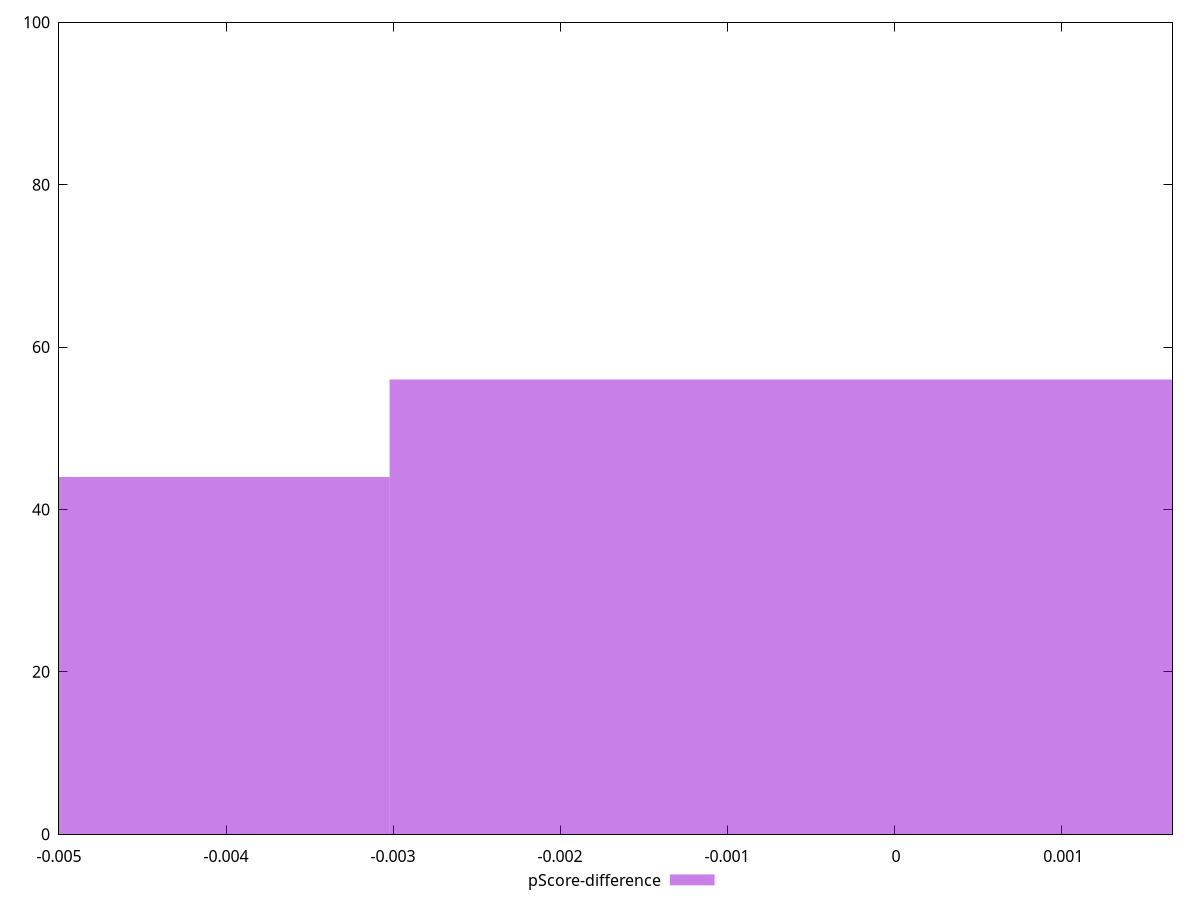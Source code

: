 reset

$pScoreDifference <<EOF
0 56
-0.006042308289349984 44
EOF

set key outside below
set boxwidth 0.006042308289349984
set xrange [-0.0050000000000000044:0.0016666666666667052]
set yrange [0:100]
set trange [0:100]
set style fill transparent solid 0.5 noborder
set terminal svg size 640, 490 enhanced background rgb 'white'
set output "report_00026_2021-02-22T21:38:55.199Z/unused-css-rules/samples/pages+cached/pScore-difference/histogram.svg"

plot $pScoreDifference title "pScore-difference" with boxes

reset
